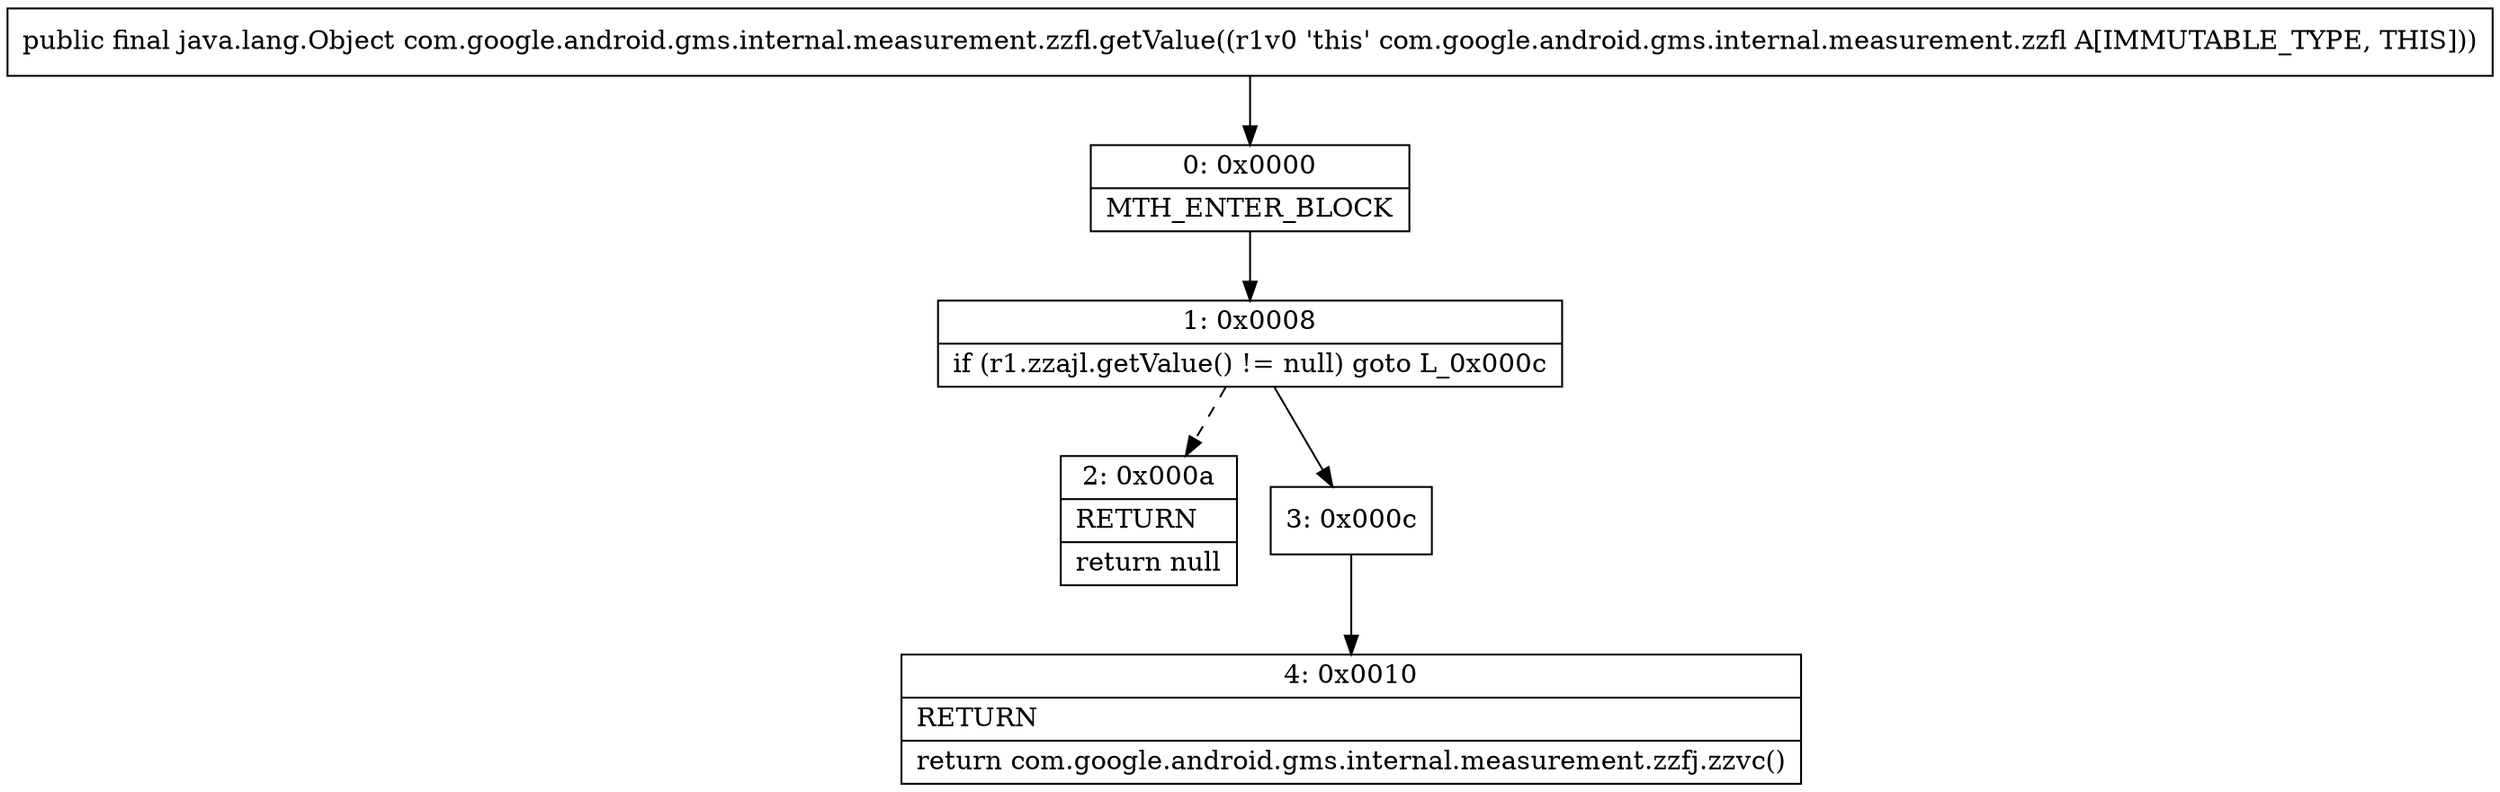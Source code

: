digraph "CFG forcom.google.android.gms.internal.measurement.zzfl.getValue()Ljava\/lang\/Object;" {
Node_0 [shape=record,label="{0\:\ 0x0000|MTH_ENTER_BLOCK\l}"];
Node_1 [shape=record,label="{1\:\ 0x0008|if (r1.zzajl.getValue() != null) goto L_0x000c\l}"];
Node_2 [shape=record,label="{2\:\ 0x000a|RETURN\l|return null\l}"];
Node_3 [shape=record,label="{3\:\ 0x000c}"];
Node_4 [shape=record,label="{4\:\ 0x0010|RETURN\l|return com.google.android.gms.internal.measurement.zzfj.zzvc()\l}"];
MethodNode[shape=record,label="{public final java.lang.Object com.google.android.gms.internal.measurement.zzfl.getValue((r1v0 'this' com.google.android.gms.internal.measurement.zzfl A[IMMUTABLE_TYPE, THIS])) }"];
MethodNode -> Node_0;
Node_0 -> Node_1;
Node_1 -> Node_2[style=dashed];
Node_1 -> Node_3;
Node_3 -> Node_4;
}

